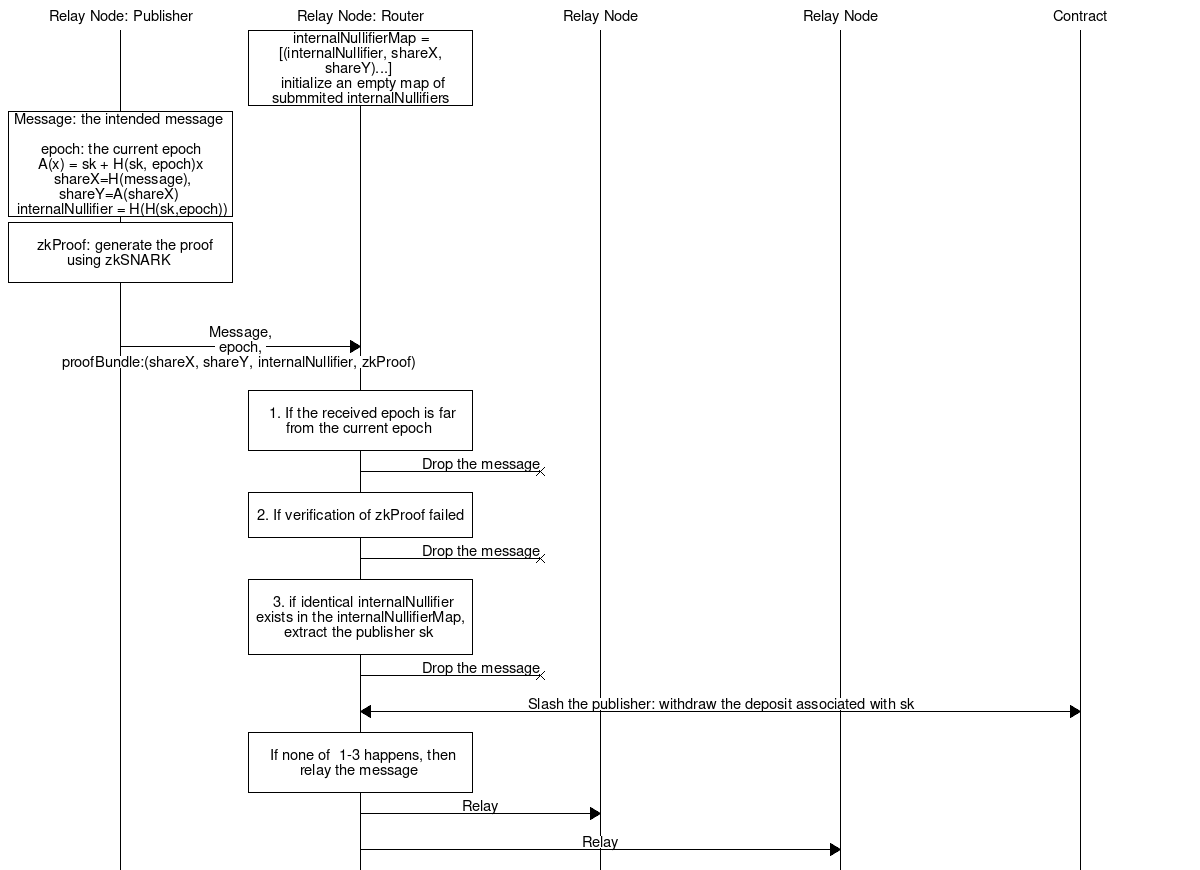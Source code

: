 # MSC for some fictional process
msc {
  hscale = "2";
  a [label = "Relay Node: Publisher"], b [label = "Relay Node: Router"], c[label="Relay Node"], d [label="Relay Node"],e [label="Contract"];
  b box b [label="internalNullifierMap = [(internalNullifier, shareX, shareY)...] \n initialize an empty map of submmited internalNullifiers"];

  a box a [label = "Message: the intended message \n \n epoch: the current epoch \n A(x) = sk + H(sk, epoch)x \n shareX=H(message), shareY=A(shareX) \n internalNullifier = H(H(sk,epoch))"];
  a box a [label="  \n  zkProof: generate the proof using zkSNARK \n "];

  |||;

  a=>b [ label = " \n Message, \n epoch, \n proofBundle:(shareX, shareY, internalNullifier, zkProof)  \n "]  ;
  b box b [label=" \n 1. If the received epoch is far from the current epoch \n "];
  b -x c [label="Drop the message"];

  b box b [label=" \n 2. If verification of zkProof failed \n "];
  b -x c [label="Drop the message"];

  b box b [label=" \n 3. if identical internalNullifier exists in the internalNullifierMap, extract the publisher sk \n "];
  b -x c [label="Drop the message"];
  b <=e, b => e[label="Slash the publisher: withdraw the deposit associated with sk"];
  b box b [label=" \n If none of  1-3 happens, then relay the message \n  "];
  b => c [label="Relay"];
  b => d [label="Relay"];

}